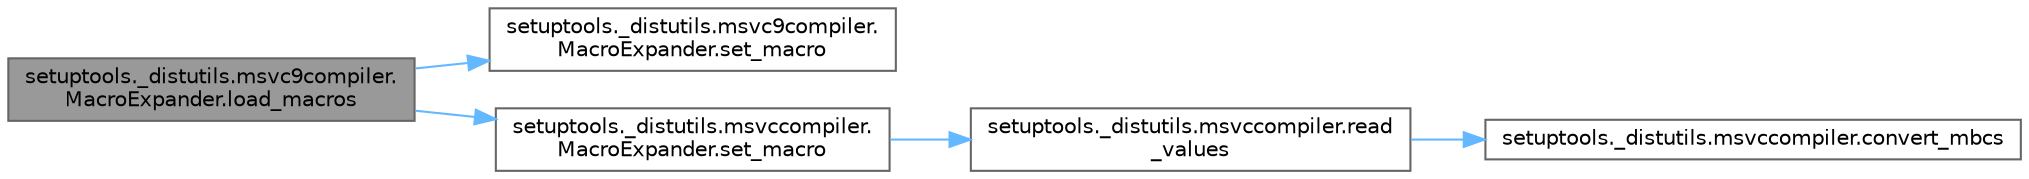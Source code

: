 digraph "setuptools._distutils.msvc9compiler.MacroExpander.load_macros"
{
 // LATEX_PDF_SIZE
  bgcolor="transparent";
  edge [fontname=Helvetica,fontsize=10,labelfontname=Helvetica,labelfontsize=10];
  node [fontname=Helvetica,fontsize=10,shape=box,height=0.2,width=0.4];
  rankdir="LR";
  Node1 [id="Node000001",label="setuptools._distutils.msvc9compiler.\lMacroExpander.load_macros",height=0.2,width=0.4,color="gray40", fillcolor="grey60", style="filled", fontcolor="black",tooltip=" "];
  Node1 -> Node2 [id="edge1_Node000001_Node000002",color="steelblue1",style="solid",tooltip=" "];
  Node2 [id="Node000002",label="setuptools._distutils.msvc9compiler.\lMacroExpander.set_macro",height=0.2,width=0.4,color="grey40", fillcolor="white", style="filled",URL="$classsetuptools_1_1__distutils_1_1msvc9compiler_1_1_macro_expander.html#a929a09cae1c4072765a7f544bc285de5",tooltip=" "];
  Node1 -> Node3 [id="edge2_Node000001_Node000003",color="steelblue1",style="solid",tooltip=" "];
  Node3 [id="Node000003",label="setuptools._distutils.msvccompiler.\lMacroExpander.set_macro",height=0.2,width=0.4,color="grey40", fillcolor="white", style="filled",URL="$classsetuptools_1_1__distutils_1_1msvccompiler_1_1_macro_expander.html#ad29b009dc28724948b8311c25fc2c1b2",tooltip=" "];
  Node3 -> Node4 [id="edge3_Node000003_Node000004",color="steelblue1",style="solid",tooltip=" "];
  Node4 [id="Node000004",label="setuptools._distutils.msvccompiler.read\l_values",height=0.2,width=0.4,color="grey40", fillcolor="white", style="filled",URL="$namespacesetuptools_1_1__distutils_1_1msvccompiler.html#ab17ea7b703d09dab14ed5a7f9efc213a",tooltip=" "];
  Node4 -> Node5 [id="edge4_Node000004_Node000005",color="steelblue1",style="solid",tooltip=" "];
  Node5 [id="Node000005",label="setuptools._distutils.msvccompiler.convert_mbcs",height=0.2,width=0.4,color="grey40", fillcolor="white", style="filled",URL="$namespacesetuptools_1_1__distutils_1_1msvccompiler.html#a373468be5dc6508945d9927e99298525",tooltip=" "];
}
